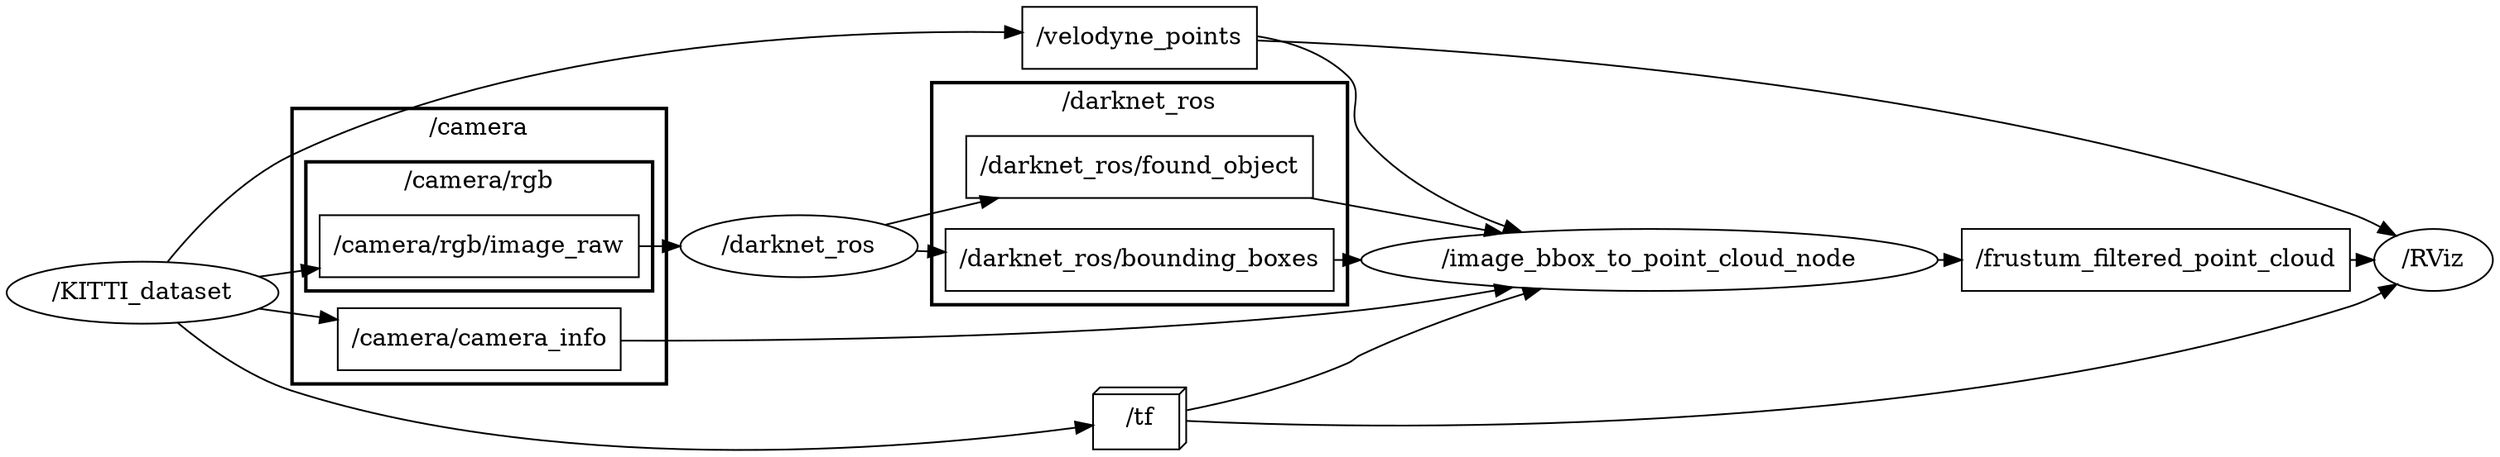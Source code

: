 digraph graphname {
	graph [bb="0,0,1185.5,257",
		compound=True,
		rank=same,
		rankdir=LR,
		ranksep=0.2
	];
	node [label="\N"];
	subgraph cluster___darknet_ros {
		graph [bb="441.18,84,634.18,213",
			compound=True,
			label="/darknet_ros",
			lheight=0.21,
			lp="537.68,201.5",
			lwidth=0.94,
			rank=same,
			rankdir=LR,
			ranksep=0.2,
			style=bold
		];
		t___darknet_ros__found_object		 [URL=topic_3A__darknet_ros__found_object,
			height=0.5,
			label="/darknet_ros/found_object",
			pos="537.68,164",
			shape=box,
			tooltip="topic:/darknet_ros/found_object",
			width=2.2083];
		t___darknet_ros__bounding_boxes		 [URL=topic_3A__darknet_ros__bounding_boxes,
			height=0.5,
			label="/darknet_ros/bounding_boxes",
			pos="537.68,110",
			shape=box,
			tooltip="topic:/darknet_ros/bounding_boxes",
			width=2.4583];
	}
	subgraph cluster___camera {
		graph [bb="137.99,38,315.99,198",
			compound=True,
			label="/camera",
			lheight=0.21,
			lp="226.99,186.5",
			lwidth=0.61,
			rank=same,
			rankdir=LR,
			ranksep=0.2,
			style=bold
		];
		subgraph cluster___camera__rgb {
			graph [bb="145.99,92,307.99,167",
				compound=True,
				label="/camera/rgb",
				lheight=0.21,
				lp="226.99,155.5",
				lwidth=0.92,
				rank=same,
				rankdir=LR,
				ranksep=0.2,
				style=bold
			];
			t___camera__rgb__image_raw			 [URL=topic_3A__camera__rgb__image_raw,
				height=0.5,
				label="/camera/rgb/image_raw",
				pos="226.99,118",
				shape=box,
				tooltip="topic:/camera/rgb/image_raw",
				width=2.0278];
		}
		t___camera__camera_info		 [URL=topic_3A__camera__camera_info,
			height=0.5,
			label="/camera/camera_info",
			pos="226.99,64",
			shape=box,
			tooltip="topic:/camera/camera_info",
			width=1.8333];
	}
	n___image_bbox_to_point_cloud_node	 [URL=__image_bbox_to_point_cloud_node,
		height=0.5,
		label="/image_bbox_to_point_cloud_node",
		pos="778.02,110",
		shape=ellipse,
		tooltip="/image_bbox_to_point_cloud_node",
		width=3.7733];
	t___darknet_ros__found_object -> n___image_bbox_to_point_cloud_node	 [penwidth=1,
		pos="e,708.62,125.59 617.37,146.09 643.55,140.21 672.62,133.68 698.75,127.81"];
	t___darknet_ros__bounding_boxes -> n___image_bbox_to_point_cloud_node	 [penwidth=1,
		pos="e,641.93,110 626.49,110 628.24,110 629.99,110 631.76,110"];
	n___darknet_ros	 [URL=__darknet_ros,
		height=0.5,
		label="/darknet_ros",
		pos="378.58,118",
		shape=ellipse,
		tooltip="/darknet_ros",
		width=1.5165];
	t___camera__rgb__image_raw -> n___darknet_ros	 [penwidth=1,
		pos="e,323.96,118 300.12,118 304.64,118 309.16,118 313.64,118"];
	t___camera__camera_info -> n___image_bbox_to_point_cloud_node	 [penwidth=1,
		pos="e,713.24,94.1 293.2,63.231 374,63.068 514.63,65.288 634.18,80 656.79,82.783 681.14,87.276 703.25,91.947"];
	t___velodyne_points	 [URL=topic_3A__velodyne_points,
		height=0.5,
		label="/velodyne_points",
		pos="537.68,239",
		shape=box,
		tooltip="topic:/velodyne_points",
		width=1.5278];
	n___RViz	 [URL=__RViz,
		height=0.5,
		label="/RViz",
		pos="1153.7,110",
		shape=ellipse,
		tooltip="/RViz",
		width=0.88464];
	t___velodyne_points -> n___RViz	 [penwidth=1,
		pos="e,1133.5,124 592.82,235.63 696.6,227.9 926.79,204.04 1107.9,137 1113.5,134.9 1119.3,132.12 1124.7,129.13"];
	t___velodyne_points -> n___image_bbox_to_point_cloud_node	 [penwidth=1,
		pos="e,724.39,126.65 592.69,237.04 607.85,233.92 623.14,227.96 634.18,217 645.19,206.06 632.73,195.32 642.18,183 660.47,159.16 688.82,142.2 714.91,130.66"];
	t___frustum_filtered_point_cloud	 [URL=topic_3A__frustum_filtered_point_cloud,
		height=0.5,
		label="/frustum_filtered_point_cloud",
		pos="1017.9,110",
		shape=box,
		tooltip="topic:/frustum_filtered_point_cloud",
		width=2.5];
	t___frustum_filtered_point_cloud -> n___RViz	 [penwidth=1,
		pos="e,1121.6,110 1108.1,110 1109.3,110 1110.4,110 1111.6,110"];
	n_n__tf	 [URL=topic_3A__tf,
		height=0.5,
		label="/tf",
		pos="537.68,18",
		shape=box3d,
		tooltip="topic:/tf",
		width=0.75];
	n_n__tf -> n___RViz	 [penwidth=1,
		pos="e,1133.6,95.689 564.96,17.155 648.59,15.388 907.79,16.063 1107.9,83 1113.6,84.915 1119.4,87.612 1124.8,90.566"];
	n_n__tf -> n___image_bbox_to_point_cloud_node	 [penwidth=1,
		pos="e,730.6,93.124 564.97,25.162 584.67,30.781 611.66,39.413 634.18,50 637.97,51.784 638.44,53.095 642.18,55 667.39,67.859 696.34,79.927 721.02,89.464"];
	n___image_bbox_to_point_cloud_node -> t___frustum_filtered_point_cloud	 [penwidth=1,
		pos="e,927.57,110 914.05,110 915.19,110 916.32,110 917.46,110"];
	n___KITTI_dataset	 [URL=__KITTI_dataset,
		height=0.5,
		label="/KITTI_dataset",
		pos="64.994,91",
		shape=ellipse,
		tooltip="/KITTI_dataset",
		width=1.8054];
	n___KITTI_dataset -> t___camera__rgb__image_raw	 [penwidth=1,
		pos="e,153.97,105.83 120.74,100.29 128.27,101.55 136.13,102.86 144,104.17"];
	n___KITTI_dataset -> t___camera__camera_info	 [penwidth=1,
		pos="e,160.81,75.031 120.74,81.708 130.42,80.095 140.63,78.393 150.75,76.707"];
	n___KITTI_dataset -> t___velodyne_points	 [penwidth=1,
		pos="e,482.65,240.63 76.015,108.84 88.581,127.55 110.93,156.22 137.99,171 244.88,229.37 389.88,239.9 472.63,240.6"];
	n___KITTI_dataset -> n_n__tf	 [penwidth=1,
		pos="e,510.4,13.532 81.078,73.5 94.741,59.964 115.65,42.193 137.99,34 264.14,-12.263 427.92,2.2654 500.38,12.12"];
	n___darknet_ros -> t___darknet_ros__found_object	 [penwidth=1,
		pos="e,472.48,145.97 418.62,130.29 426.11,132.55 433.87,134.87 441.18,137 448.13,139.03 455.36,141.11 462.61,143.17"];
	n___darknet_ros -> t___darknet_ros__bounding_boxes	 [penwidth=1,
		pos="e,448.93,114.46 432.89,115.27 434.85,115.17 436.83,115.07 438.83,114.97"];
}
